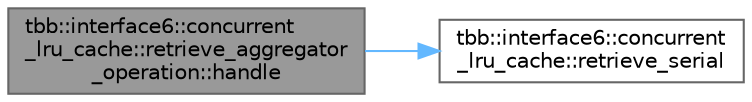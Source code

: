 digraph "tbb::interface6::concurrent_lru_cache::retrieve_aggregator_operation::handle"
{
 // LATEX_PDF_SIZE
  bgcolor="transparent";
  edge [fontname=Helvetica,fontsize=10,labelfontname=Helvetica,labelfontsize=10];
  node [fontname=Helvetica,fontsize=10,shape=box,height=0.2,width=0.4];
  rankdir="LR";
  Node1 [id="Node000001",label="tbb::interface6::concurrent\l_lru_cache::retrieve_aggregator\l_operation::handle",height=0.2,width=0.4,color="gray40", fillcolor="grey60", style="filled", fontcolor="black",tooltip=" "];
  Node1 -> Node2 [id="edge2_Node000001_Node000002",color="steelblue1",style="solid",tooltip=" "];
  Node2 [id="Node000002",label="tbb::interface6::concurrent\l_lru_cache::retrieve_serial",height=0.2,width=0.4,color="grey40", fillcolor="white", style="filled",URL="$classtbb_1_1interface6_1_1concurrent__lru__cache.html#a1d399cba8beb4717b11b8e3cca437323",tooltip=" "];
}
